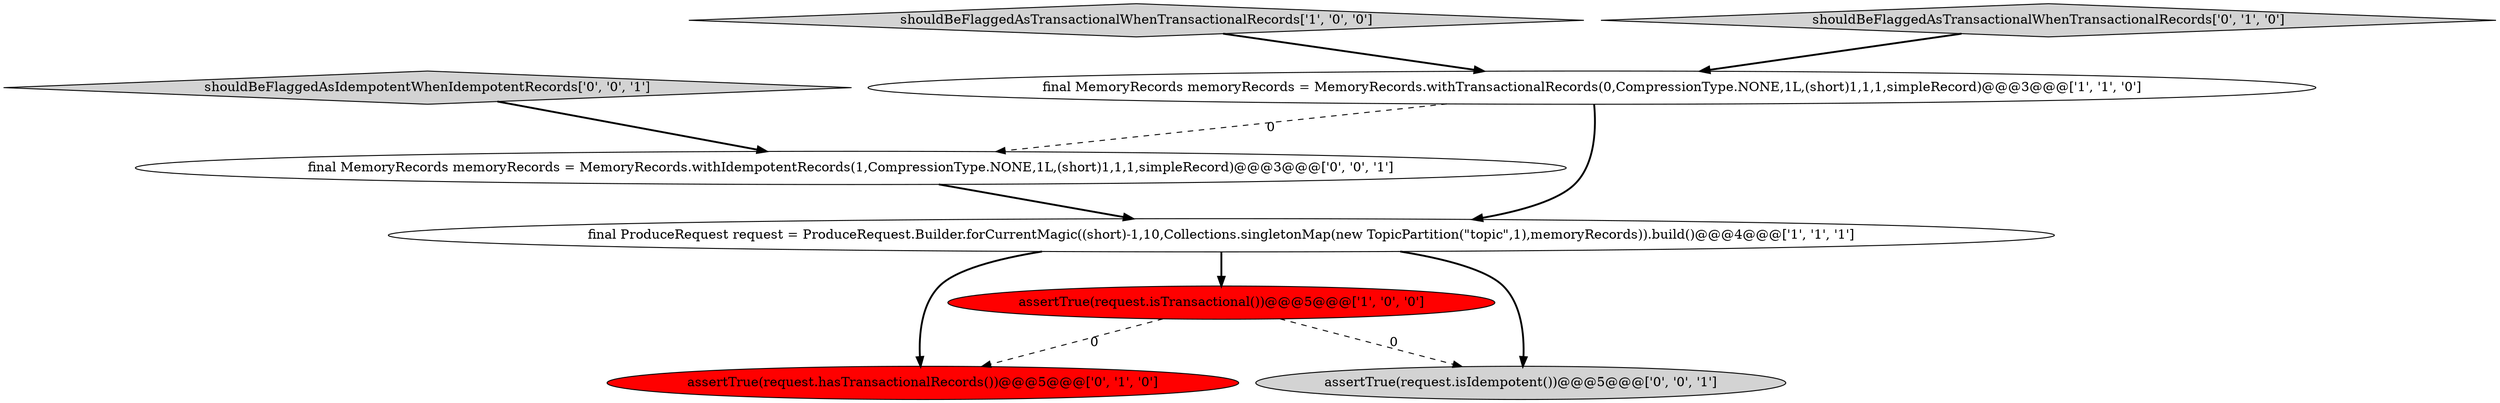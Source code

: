digraph {
6 [style = filled, label = "shouldBeFlaggedAsIdempotentWhenIdempotentRecords['0', '0', '1']", fillcolor = lightgray, shape = diamond image = "AAA0AAABBB3BBB"];
0 [style = filled, label = "shouldBeFlaggedAsTransactionalWhenTransactionalRecords['1', '0', '0']", fillcolor = lightgray, shape = diamond image = "AAA0AAABBB1BBB"];
4 [style = filled, label = "assertTrue(request.hasTransactionalRecords())@@@5@@@['0', '1', '0']", fillcolor = red, shape = ellipse image = "AAA1AAABBB2BBB"];
1 [style = filled, label = "assertTrue(request.isTransactional())@@@5@@@['1', '0', '0']", fillcolor = red, shape = ellipse image = "AAA1AAABBB1BBB"];
2 [style = filled, label = "final MemoryRecords memoryRecords = MemoryRecords.withTransactionalRecords(0,CompressionType.NONE,1L,(short)1,1,1,simpleRecord)@@@3@@@['1', '1', '0']", fillcolor = white, shape = ellipse image = "AAA0AAABBB1BBB"];
8 [style = filled, label = "assertTrue(request.isIdempotent())@@@5@@@['0', '0', '1']", fillcolor = lightgray, shape = ellipse image = "AAA0AAABBB3BBB"];
3 [style = filled, label = "final ProduceRequest request = ProduceRequest.Builder.forCurrentMagic((short)-1,10,Collections.singletonMap(new TopicPartition(\"topic\",1),memoryRecords)).build()@@@4@@@['1', '1', '1']", fillcolor = white, shape = ellipse image = "AAA0AAABBB1BBB"];
7 [style = filled, label = "final MemoryRecords memoryRecords = MemoryRecords.withIdempotentRecords(1,CompressionType.NONE,1L,(short)1,1,1,simpleRecord)@@@3@@@['0', '0', '1']", fillcolor = white, shape = ellipse image = "AAA0AAABBB3BBB"];
5 [style = filled, label = "shouldBeFlaggedAsTransactionalWhenTransactionalRecords['0', '1', '0']", fillcolor = lightgray, shape = diamond image = "AAA0AAABBB2BBB"];
1->4 [style = dashed, label="0"];
1->8 [style = dashed, label="0"];
5->2 [style = bold, label=""];
6->7 [style = bold, label=""];
3->1 [style = bold, label=""];
2->7 [style = dashed, label="0"];
3->4 [style = bold, label=""];
3->8 [style = bold, label=""];
7->3 [style = bold, label=""];
2->3 [style = bold, label=""];
0->2 [style = bold, label=""];
}
